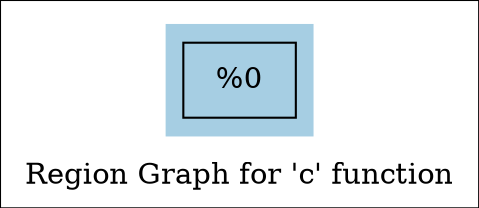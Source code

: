 digraph "Region Graph for 'c' function" {
	label="Region Graph for 'c' function";

	Node0x92db70 [shape=record,label="{%0}"];
	colorscheme = "paired12"
        subgraph cluster_0x931c40 {
          label = "";
          style = filled;
          color = 1
          Node0x92db70;
        }
}

